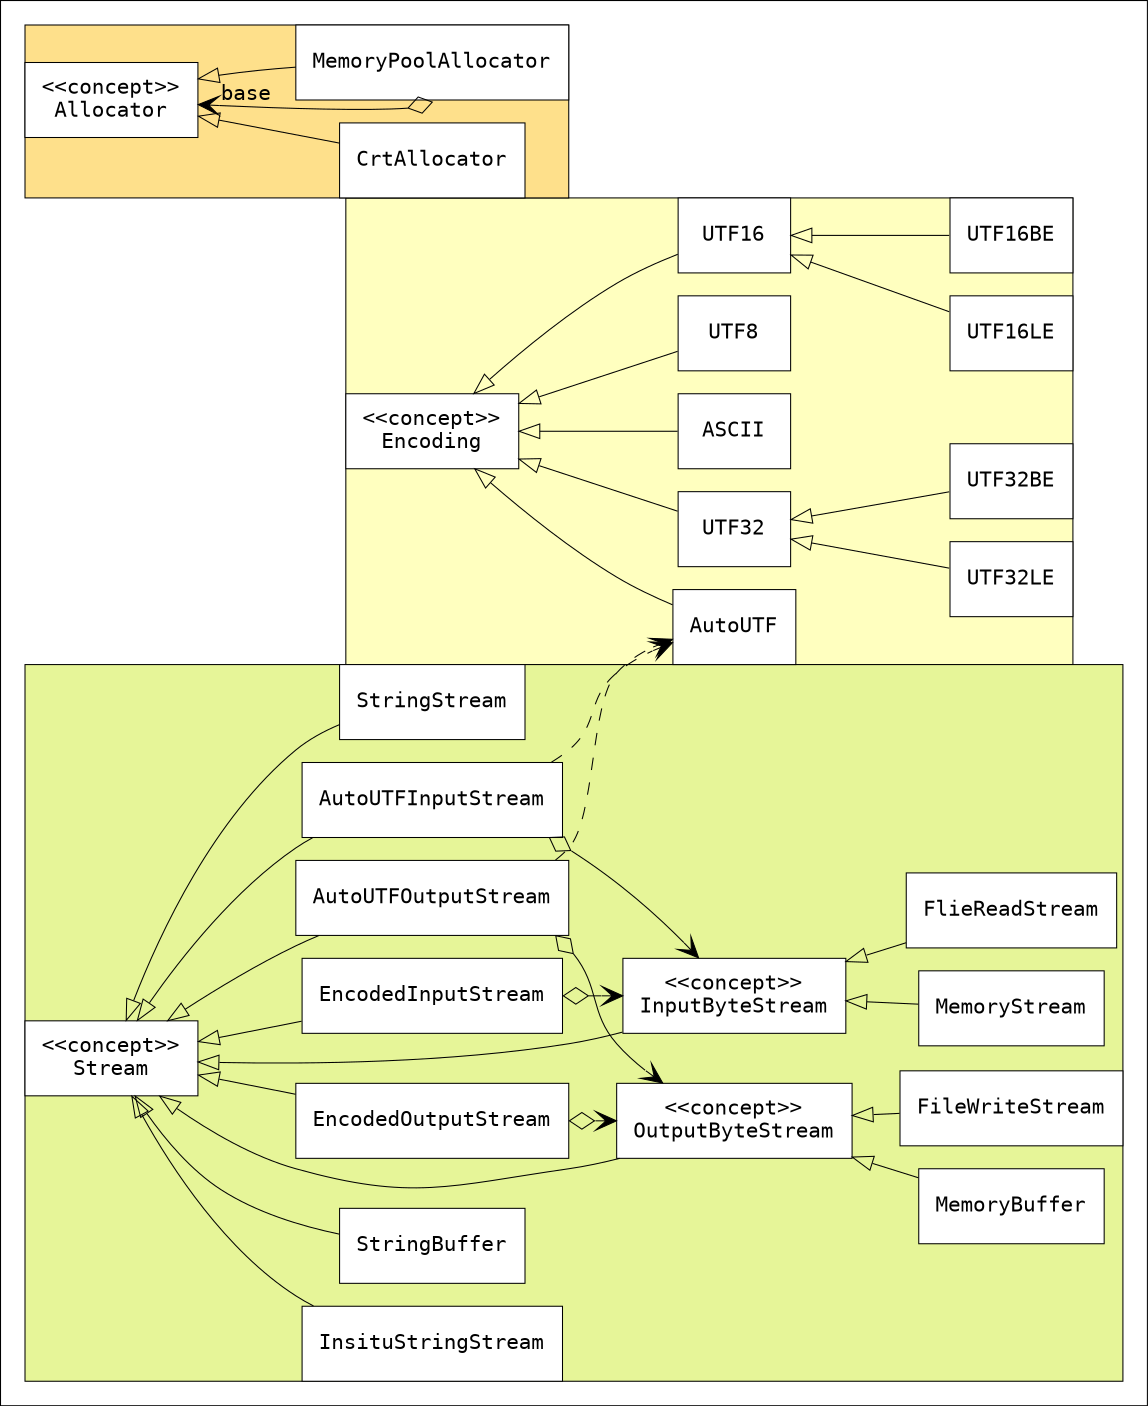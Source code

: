 digraph {
	rankdir=LR
	compound=true
	fontname="Inconsolata, Consolas"
	fontsize=10
	margin="0,0"
	ranksep=0.3
	nodesep=0.15
	penwidth=0.5
	colorscheme=spectral7
	
	node [shape=box, fontname="Inconsolata, Consolas", fontsize=10, penwidth=0.5, style=filled, fillcolor=white]
	edge [fontname="Inconsolata, Consolas", fontsize=10, penwidth=0.5]

	subgraph cluster0 {
		style=filled
		fillcolor=4

		Encoding [label="<<concept>>\nEncoding"]

		edge [arrowtail=onormal, dir=back]
		Encoding -> { UTF8; UTF16; UTF32; ASCII; AutoUTF }
		UTF16 -> { UTF16LE; UTF16BE }
		UTF32 -> { UTF32LE; UTF32BE }
	}

	subgraph cluster1 {
		style=filled
		fillcolor=5

		Stream [label="<<concept>>\nStream"]
		InputByteStream [label="<<concept>>\nInputByteStream"]
		OutputByteStream [label="<<concept>>\nOutputByteStream"]

		edge [arrowtail=onormal, dir=back]
		Stream -> { 
			StringStream; InsituStringStream; StringBuffer; 
			EncodedInputStream; EncodedOutputStream; 
			AutoUTFInputStream; AutoUTFOutputStream 
			InputByteStream; OutputByteStream
		}

		InputByteStream ->	{ MemoryStream; FlieReadStream }
		OutputByteStream -> { MemoryBuffer; FileWriteStream } 
	}

	subgraph cluster2 {
		style=filled
		fillcolor=3

		Allocator [label="<<concept>>\nAllocator"]

		edge [arrowtail=onormal, dir=back]
		Allocator -> { CrtAllocator; MemoryPoolAllocator }
	}

	{
		edge [arrowtail=odiamond, arrowhead=vee, dir=both]
		EncodedInputStream -> InputByteStream
		EncodedOutputStream -> OutputByteStream
		AutoUTFInputStream -> InputByteStream
		AutoUTFOutputStream -> OutputByteStream
		MemoryPoolAllocator -> Allocator [label="base", tailport=s]
	}

	{
		edge [arrowhead=vee, style=dashed]
		AutoUTFInputStream -> AutoUTF
		AutoUTFOutputStream -> AutoUTF
	}

	//UTF32LE -> Stream [style=invis]
}